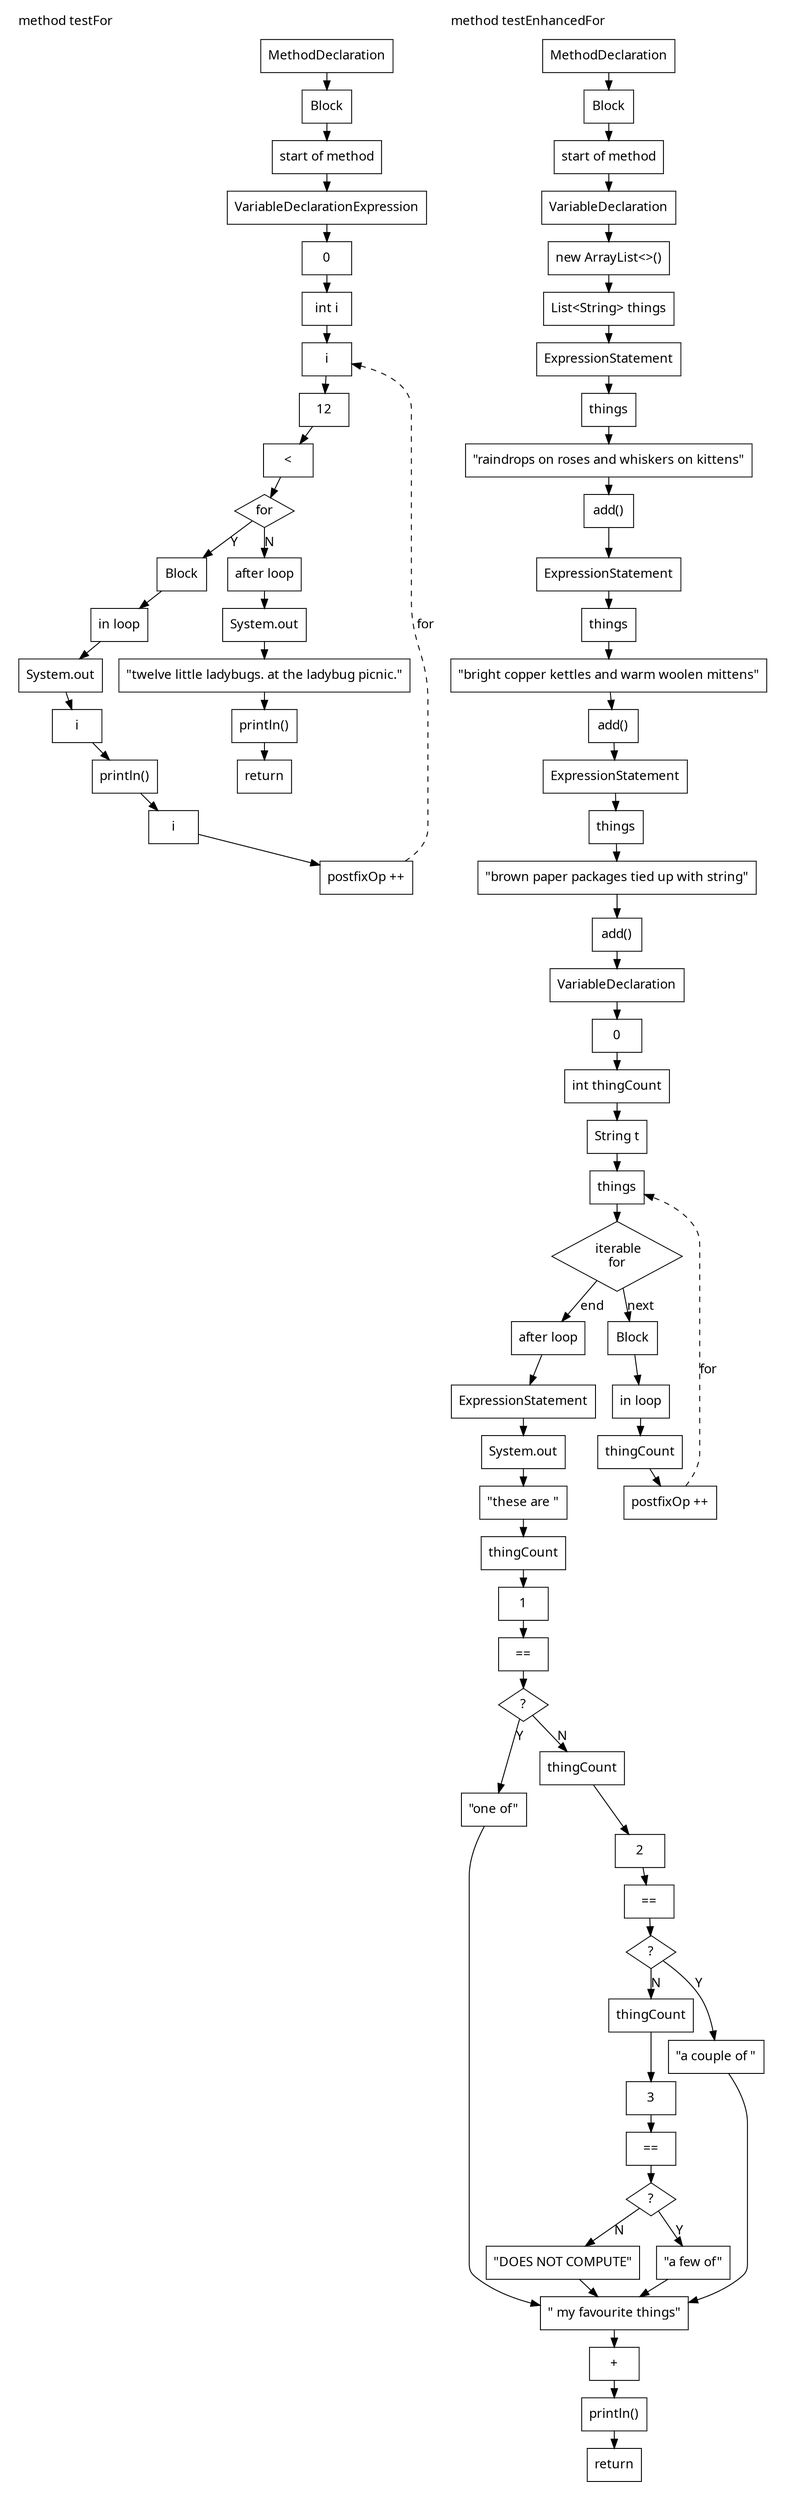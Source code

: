 digraph G {
  node [
    shape = rect;
    fontname = "Handlee";
  ]
  edge [
    fontname = "Handlee";
  ]
  bgcolor = transparent;
  fontname = "Handlee";
  compound = true;
  s_19 [
    class = "methodDeclaration";
    label = "MethodDeclaration";
    fillcolor = white;
    style = filled;
  ];
  s_19_3 [
    class = "block";
    label = "Block";
    fillcolor = white;
    style = filled;
  ];
  c_20 [
    class = "comment";
    label = "start of method";
    fillcolor = white;
    style = filled;
  ];
  for_21 [
    class = "for";
    label = "for";
    fillcolor = white;
    shape = diamond;
    style = filled;
  ];
  s_21 [
    class = "initialiser variableDeclarationExpression";
    label = "VariableDeclarationExpression";
    fillcolor = white;
    style = filled;
  ];
  s_21_2 [
    class = "variableDeclarationFragment";
    label = "int i";
    fillcolor = white;
    style = filled;
  ];
  s_21_4 [
    class = "numberLiteral literal";
    label = "0";
    fillcolor = white;
    style = filled;
  ];
  s_21_5 [
    class = "expression infixExpression";
    label = "<";
    fillcolor = white;
    style = filled;
  ];
  s_21_6 [
    class = "simpleName";
    label = "i";
    fillcolor = white;
    style = filled;
  ];
  s_21_7 [
    class = "numberLiteral literal";
    label = "12";
    fillcolor = white;
    style = filled;
  ];
  s_21_8 [
    class = "postfixExpression updater";
    label = "postfixOp ++";
    fillcolor = white;
    style = filled;
  ];
  s_21_9 [
    class = "simpleName";
    label = "i";
    fillcolor = white;
    style = filled;
  ];
  s_21_10 [
    class = "block";
    label = "Block";
    fillcolor = white;
    style = filled;
  ];
  s_22 [
    class = "expressionStatement";
    label = "in loop";
    fillcolor = white;
    style = filled;
  ];
  s_22_2 [
    class = "methodInvocation";
    label = "println()";
    fillcolor = white;
    style = filled;
  ];
  s_22_3 [
    class = "qualifiedName";
    label = "System.out";
    fillcolor = white;
    style = filled;
  ];
  s_22_7 [
    class = "simpleName";
    label = "i";
    fillcolor = white;
    style = filled;
  ];
  s_24 [
    class = "expressionStatement";
    label = "after loop";
    fillcolor = white;
    style = filled;
  ];
  s_24_2 [
    class = "methodInvocation";
    label = "println()";
    fillcolor = white;
    style = filled;
  ];
  s_24_3 [
    class = "qualifiedName";
    label = "System.out";
    fillcolor = white;
    style = filled;
  ];
  s_24_7 [
    class = "stringLiteral literal";
    label = "\"twelve little ladybugs. at the ladybug picnic.\"";
    fillcolor = white;
    style = filled;
  ];
  s_27 [
    class = "methodDeclaration";
    label = "MethodDeclaration";
    fillcolor = white;
    style = filled;
  ];
  s_27_3 [
    class = "block";
    label = "Block";
    fillcolor = white;
    style = filled;
  ];
  c_28 [
    class = "comment";
    label = "start of method";
    fillcolor = white;
    style = filled;
  ];
  s_29 [
    class = "variableDeclaration";
    label = "VariableDeclaration";
    fillcolor = white;
    style = filled;
  ];
  s_29_4 [
    class = "variableDeclarationFragment";
    label = "List<String> things";
    fillcolor = white;
    style = filled;
  ];
  s_29_6 [
    class = "classInstanceCreation";
    label = "new ArrayList<>()";
    fillcolor = white;
    style = filled;
  ];
  s_30 [
    class = "expressionStatement";
    label = "ExpressionStatement";
    fillcolor = white;
    style = filled;
  ];
  s_30_2 [
    class = "methodInvocation";
    label = "add()";
    fillcolor = white;
    style = filled;
  ];
  s_30_3 [
    class = "simpleName";
    label = "things";
    fillcolor = white;
    style = filled;
  ];
  s_30_5 [
    class = "stringLiteral literal";
    label = "\"raindrops on roses and whiskers on kittens\"";
    fillcolor = white;
    style = filled;
  ];
  s_31 [
    class = "expressionStatement";
    label = "ExpressionStatement";
    fillcolor = white;
    style = filled;
  ];
  s_31_2 [
    class = "methodInvocation";
    label = "add()";
    fillcolor = white;
    style = filled;
  ];
  s_31_3 [
    class = "simpleName";
    label = "things";
    fillcolor = white;
    style = filled;
  ];
  s_31_5 [
    class = "stringLiteral literal";
    label = "\"bright copper kettles and warm woolen mittens\"";
    fillcolor = white;
    style = filled;
  ];
  s_32 [
    class = "expressionStatement";
    label = "ExpressionStatement";
    fillcolor = white;
    style = filled;
  ];
  s_32_2 [
    class = "methodInvocation";
    label = "add()";
    fillcolor = white;
    style = filled;
  ];
  s_32_3 [
    class = "simpleName";
    label = "things";
    fillcolor = white;
    style = filled;
  ];
  s_32_5 [
    class = "stringLiteral literal";
    label = "\"brown paper packages tied up with string\"";
    fillcolor = white;
    style = filled;
  ];
  s_33 [
    class = "variableDeclaration";
    label = "VariableDeclaration";
    fillcolor = white;
    style = filled;
  ];
  s_33_2 [
    class = "variableDeclarationFragment";
    label = "int thingCount";
    fillcolor = white;
    style = filled;
  ];
  s_33_4 [
    class = "numberLiteral literal";
    label = "0";
    fillcolor = white;
    style = filled;
  ];
  for_34 [
    class = "enhancedFor";
    label = " iterable\nfor";
    fillcolor = white;
    shape = diamond;
    style = filled;
  ];
  s_34 [
    class = "initialiser singleVariableDeclaration";
    label = "String t";
    fillcolor = white;
    style = filled;
  ];
  s_34_4 [
    class = "expression simpleName";
    label = "things";
    fillcolor = white;
    style = filled;
  ];
  s_34_5 [
    class = "block";
    label = "Block";
    fillcolor = white;
    style = filled;
  ];
  s_37 [
    class = "expressionStatement";
    label = "in loop";
    fillcolor = white;
    style = filled;
  ];
  s_37_2 [
    class = "postfixExpression";
    label = "postfixOp ++";
    fillcolor = white;
    style = filled;
  ];
  s_37_3 [
    class = "simpleName";
    label = "thingCount";
    fillcolor = white;
    style = filled;
  ];
  c_39 [
    class = "comment";
    label = "after loop";
    fillcolor = white;
    style = filled;
  ];
  s_40 [
    class = "expressionStatement";
    label = "ExpressionStatement";
    fillcolor = white;
    style = filled;
  ];
  s_40_2 [
    class = "methodInvocation";
    label = "println()";
    fillcolor = white;
    style = filled;
  ];
  s_40_3 [
    class = "qualifiedName";
    label = "System.out";
    fillcolor = white;
    style = filled;
  ];
  s_40_7 [
    class = "infixExpression";
    label = "+";
    fillcolor = white;
    style = filled;
  ];
  s_40_8 [
    class = "stringLiteral literal";
    label = "\"these are \"";
    fillcolor = white;
    style = filled;
  ];
  s_41_2 [
    class = "conditionalExpression";
    label = "?";
    fillcolor = white;
    shape = diamond;
    style = filled;
  ];
  s_41_3 [
    class = "infixExpression";
    label = "==";
    fillcolor = white;
    style = filled;
  ];
  s_41_4 [
    class = "simpleName";
    label = "thingCount";
    fillcolor = white;
    style = filled;
  ];
  s_41_5 [
    class = "numberLiteral literal";
    label = "1";
    fillcolor = white;
    style = filled;
  ];
  s_41_6 [
    class = "stringLiteral literal";
    label = "\"one of\"";
    fillcolor = white;
    style = filled;
  ];
  s_42_2 [
    class = "conditionalExpression";
    label = "?";
    fillcolor = white;
    shape = diamond;
    style = filled;
  ];
  s_42_3 [
    class = "infixExpression";
    label = "==";
    fillcolor = white;
    style = filled;
  ];
  s_42_4 [
    class = "simpleName";
    label = "thingCount";
    fillcolor = white;
    style = filled;
  ];
  s_42_5 [
    class = "numberLiteral literal";
    label = "2";
    fillcolor = white;
    style = filled;
  ];
  s_42_6 [
    class = "stringLiteral literal";
    label = "\"a couple of \"";
    fillcolor = white;
    style = filled;
  ];
  s_43_2 [
    class = "conditionalExpression";
    label = "?";
    fillcolor = white;
    shape = diamond;
    style = filled;
  ];
  s_43_3 [
    class = "infixExpression";
    label = "==";
    fillcolor = white;
    style = filled;
  ];
  s_43_4 [
    class = "simpleName";
    label = "thingCount";
    fillcolor = white;
    style = filled;
  ];
  s_43_5 [
    class = "numberLiteral literal";
    label = "3";
    fillcolor = white;
    style = filled;
  ];
  s_43_6 [
    class = "stringLiteral literal";
    label = "\"a few of\"";
    fillcolor = white;
    style = filled;
  ];
  s_44 [
    class = "stringLiteral literal";
    label = "\"DOES NOT COMPUTE\"";
    fillcolor = white;
    style = filled;
  ];
  s_44_2 [
    class = "stringLiteral literal";
    label = "\" my favourite things\"";
    fillcolor = white;
    style = filled;
  ];
  m_25 [
    class = "method end";
    label = "return";
    fillcolor = white;
    style = filled;
  ];
  m_45 [
    class = "method end";
    label = "return";
    fillcolor = white;
    style = filled;
  ];
  s_19 -> s_19_3;
  s_19_3 -> c_20;
  c_20 -> s_21;
  s_21 -> s_21_4;
  s_21_4 -> s_21_2;
  s_21_2 -> s_21_6;
  s_21_6 -> s_21_7;
  s_21_7 -> s_21_5;
  s_21_5 -> for_21;
  for_21 -> s_21_10 [
    label="Y";
  ];
  s_21_10 -> s_22;
  s_22 -> s_22_3;
  s_22_3 -> s_22_7;
  s_22_7 -> s_22_2;
  s_22_2 -> s_21_9;
  s_21_9 -> s_21_8;
  s_21_8 -> s_21_6 [
    label="for";
    style = dashed;
  ];
  for_21 -> s_24 [
    label="N";
  ];
  s_24 -> s_24_3;
  s_24_3 -> s_24_7;
  s_24_7 -> s_24_2;
  s_24_2 -> m_25;
  s_27 -> s_27_3;
  s_27_3 -> c_28;
  c_28 -> s_29;
  s_29 -> s_29_6;
  s_29_6 -> s_29_4;
  s_29_4 -> s_30;
  s_30 -> s_30_3;
  s_30_3 -> s_30_5;
  s_30_5 -> s_30_2;
  s_30_2 -> s_31;
  s_31 -> s_31_3;
  s_31_3 -> s_31_5;
  s_31_5 -> s_31_2;
  s_31_2 -> s_32;
  s_32 -> s_32_3;
  s_32_3 -> s_32_5;
  s_32_5 -> s_32_2;
  s_32_2 -> s_33;
  s_33 -> s_33_4;
  s_33_4 -> s_33_2;
  s_33_2 -> s_34;
  s_34 -> s_34_4;
  s_34_4 -> for_34;
  for_34 -> s_34_5 [
    label="next";
  ];
  s_34_5 -> s_37;
  s_37 -> s_37_3;
  s_37_3 -> s_37_2;
  s_37_2 -> s_34_4 [
    label="for";
    style = dashed;
  ];
  for_34 -> c_39 [
    label="end";
  ];
  c_39 -> s_40;
  s_40 -> s_40_3;
  s_40_3 -> s_40_8;
  s_40_8 -> s_41_4;
  s_41_4 -> s_41_5;
  s_41_5 -> s_41_3;
  s_41_3 -> s_41_2;
  s_41_2 -> s_41_6 [
    label="Y";
  ];
  s_41_2 -> s_42_4 [
    label="N";
  ];
  s_42_4 -> s_42_5;
  s_42_5 -> s_42_3;
  s_42_3 -> s_42_2;
  s_42_2 -> s_42_6 [
    label="Y";
  ];
  s_42_2 -> s_43_4 [
    label="N";
  ];
  s_43_4 -> s_43_5;
  s_43_5 -> s_43_3;
  s_43_3 -> s_43_2;
  s_43_2 -> s_43_6 [
    label="Y";
  ];
  s_43_2 -> s_44 [
    label="N";
  ];
  s_41_6 -> s_44_2;
  s_42_6 -> s_44_2;
  s_43_6 -> s_44_2;
  s_44 -> s_44_2;
  s_44_2 -> s_40_7;
  s_40_7 -> s_40_2;
  s_40_2 -> m_45;

  subgraph cluster_m_19 {
    label="method testFor";
    labeljust = "l";
    ranksep = 0.5;
    pencolor = transparent;
    s_19; s_19_3; c_20; for_21; s_21; s_21_2; s_21_4; s_21_5; s_21_6; s_21_7; s_21_8; s_21_9; s_21_10; s_22; s_22_2; s_22_3; s_22_7; s_24; s_24_2; s_24_3; s_24_7; m_25;
  }
  subgraph cluster_m_27 {
    label="method testEnhancedFor";
    labeljust = "l";
    ranksep = 0.5;
    pencolor = transparent;
    s_27; s_27_3; c_28; s_29; s_29_4; s_29_6; s_30; s_30_2; s_30_3; s_30_5; s_31; s_31_2; s_31_3; s_31_5; s_32; s_32_2; s_32_3; s_32_5; s_33; s_33_2; s_33_4; for_34; s_34; s_34_4; s_34_5; s_37; s_37_2; s_37_3; c_39; s_40; s_40_2; s_40_3; s_40_7; s_40_8; s_41_2; s_41_3; s_41_4; s_41_5; s_41_6; s_42_2; s_42_3; s_42_4; s_42_5; s_42_6; s_43_2; s_43_3; s_43_4; s_43_5; s_43_6; s_44; s_44_2; m_45;
  }
}

